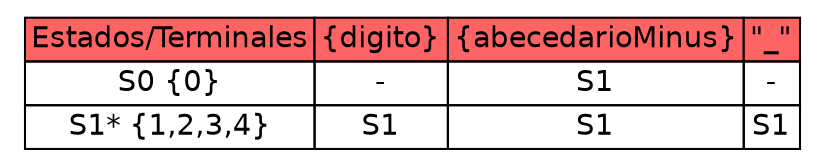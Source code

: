 digraph G {
    rankdir=LR
    node [shape=none fontname=Helvetica]

    A [label=<
      <TABLE BORDER="0" CELLBORDER="1" CELLSPACING="0">
       <TR>
<TD BGCOLOR="#ff6363">Estados/Terminales</TD>
<TD BGCOLOR="#ff6363">{digito}</TD>
<TD BGCOLOR="#ff6363">{abecedarioMinus}</TD>
<TD BGCOLOR="#ff6363">"_"</TD>
</TR>
<TR>
<TD>S0 {0}</TD>
<TD>-</TD>
<TD>S1</TD>
<TD>-</TD>
</TR>
<TR>
<TD>S1* {1,2,3,4}</TD>
<TD>S1</TD>
<TD>S1</TD>
<TD>S1</TD>
</TR>
</TABLE>
    >];
}
